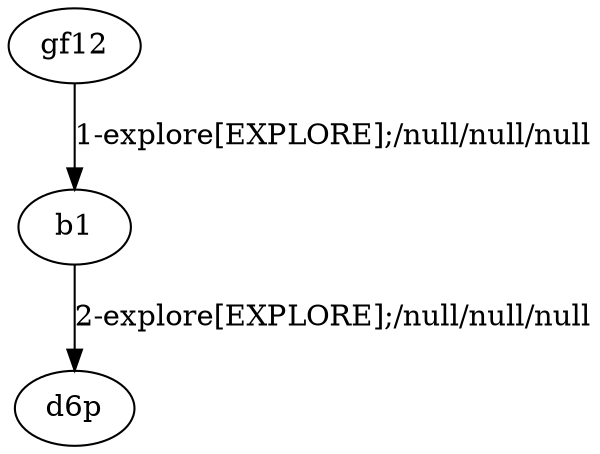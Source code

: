 # Total number of goals covered by this test: 1
# b1 --> d6p

digraph g {
"gf12" -> "b1" [label = "1-explore[EXPLORE];/null/null/null"];
"b1" -> "d6p" [label = "2-explore[EXPLORE];/null/null/null"];
}